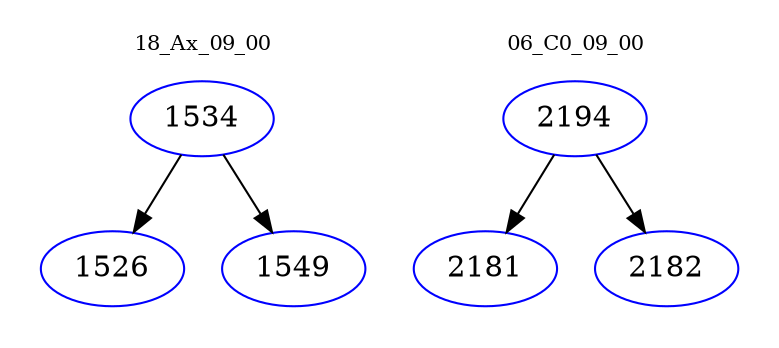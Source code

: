 digraph{
subgraph cluster_0 {
color = white
label = "18_Ax_09_00";
fontsize=10;
T0_1534 [label="1534", color="blue"]
T0_1534 -> T0_1526 [color="black"]
T0_1526 [label="1526", color="blue"]
T0_1534 -> T0_1549 [color="black"]
T0_1549 [label="1549", color="blue"]
}
subgraph cluster_1 {
color = white
label = "06_C0_09_00";
fontsize=10;
T1_2194 [label="2194", color="blue"]
T1_2194 -> T1_2181 [color="black"]
T1_2181 [label="2181", color="blue"]
T1_2194 -> T1_2182 [color="black"]
T1_2182 [label="2182", color="blue"]
}
}
